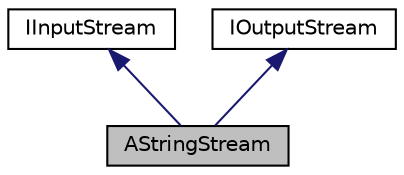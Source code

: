 digraph "AStringStream"
{
 // LATEX_PDF_SIZE
  edge [fontname="Helvetica",fontsize="10",labelfontname="Helvetica",labelfontsize="10"];
  node [fontname="Helvetica",fontsize="10",shape=record];
  Node1 [label="AStringStream",height=0.2,width=0.4,color="black", fillcolor="grey75", style="filled", fontcolor="black",tooltip="A buffer input/output stream based on std::string."];
  Node2 -> Node1 [dir="back",color="midnightblue",fontsize="10",style="solid",fontname="Helvetica"];
  Node2 [label="IInputStream",height=0.2,width=0.4,color="black", fillcolor="white", style="filled",URL="$classIInputStream.html",tooltip="Represents an input stream."];
  Node3 -> Node1 [dir="back",color="midnightblue",fontsize="10",style="solid",fontname="Helvetica"];
  Node3 [label="IOutputStream",height=0.2,width=0.4,color="black", fillcolor="white", style="filled",URL="$classIOutputStream.html",tooltip=" "];
}
